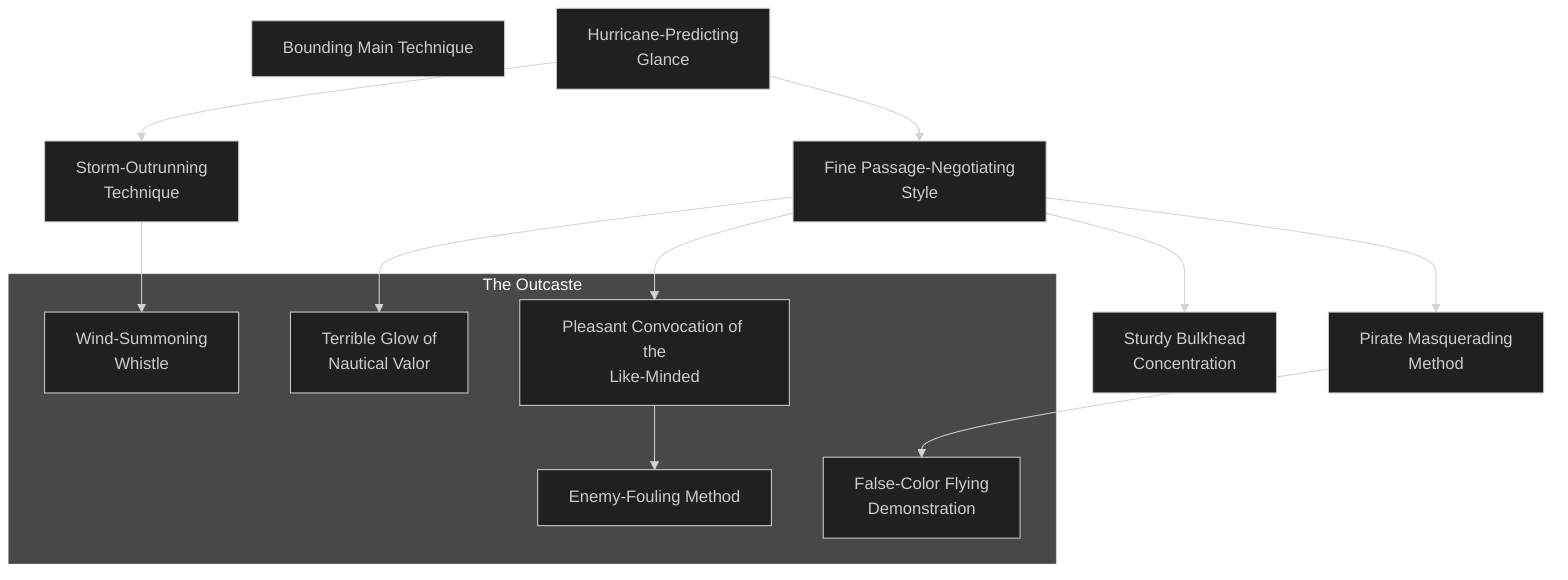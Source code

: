 ---
config:
  theme: dark
---
flowchart TD

    bounding_main_technique[Bounding Main Technique]
    click bounding_main_technique callback "
        Bounding Main Technique<br>
        <br>
        Cost: 5 motes<br>
        Duration: 1 hour<br>
        Type: Supplemental<br>
        Minimum Sail: 2<br>
        Minimum Essence: 1<br>
        Prerequisite Charms: None<br>
        <br>
        Dynasts attuned to Water can become some of the
        world's greatest sailors. The Charm makes every sailing
        task just a little bit easier: The wind doesn't die or shift at
        awkward moments, there always seems to be a current in
        the desirable direction, and crewmembers do their jobs
        with skill and efficiency.<br>
        In game terms, every two successes rolled with this
        Charm (rounded up) cancel out one difficulty penalty
        from a Sail-based feat. Thus, if the Storyteller rules that
        threading the narrow, stormy Straits of Hell normally
        would be difficulty 3, one or two successes with this Charm
        would reduce the difficulty to 2, and three or four successes
        would reduce the task to normal difficulty. The player
        must still make Ability rolls and gain at least a simple
        success for tasks, but does not suffer penalties for adverse
        conditions.<br>
        Multiple characters cannot add together successes
        rolled for this Charm. Only the roll with the greatest
        number of successes counts. For instance, if two characters
        both use Bounding Main Technique and one rolls two
        successes while the other rolls three, only the second
        character's Charm has any effect.<br>
        Cascade Charms:<br>
        • A more powerful version of this Charm extends
        over multiple ships, at least if they stay fairly close together.<br>
        • A more skilled and powerful sailor could reverse this
        Charm and use it against an enemy, adding difficulty
        penalties for any sailing task. On the high sea, this merely
        hinders a ship— it doesn't move as quickly, the crew seems
        clumsy and stupid, and so on. Moderately risky tasks (such
        as sailing a narrow passage between rocky shoals) can
        become incredibly dangerous.
        "

    hurricane_predicting_glance[Hurricane-Predicting<br>Glance]
    click hurricane_predicting_glance callback "
        Hurricane-Predicting Glance<br>
        <br>
        Cost: 1 mote<br>
        Duration: Instant<br>
        Type: Simple<br>
        Minimum Sail: 2<br>
        Minimum Essence: 1<br>
        Prerequisite Charms: None<br>
        <br>
        With a look at the sky, the Exalted can predict the
        weather for the next day or so; his empathy with the
        currents of the ocean and air give him real prescience
        regarding the weather. The Charm will fail if the local
        weather is changing in response to a magical event or
        sorcery; this Charm only describes to the character
        what the natural weather will be if nothing unusual
        takes place. Perceptive Dragon-Blooded can sometimes
        use this Charm to predict events other than the
        weather: If, for instance, Admiral Potan's fleet is pre-
        paring to sail on a rebellious prefecture as soon as a
        storm breaks, the user of this Charm can predict
        exactly when they will set sail. And impossibly heavy
        clouds appearing out of clear blue skies might be a
        harbinger of an impending volcanic eruption. This
        Charm only works when the character is on the water;
        it fails when the Exalted's feet are on land.
        "

    storm_outrunning_technique[Storm-Outrunning<br>Technique]
    hurricane_predicting_glance --> storm_outrunning_technique
    click storm_outrunning_technique callback "
        Storm-Outrunning Technique<br>
        <br>
        Cost: 3 motes<br>
        Duration: One scene<br>
        Type: Simple<br>
        Minimum Sail: 3<br>
        Minimum Essence: 2<br>
        Prerequisite Charms: Hurricane-Predicting Glance<br>
        <br>
        When time is of the essence and getting a ship into
        safe harbor is more important than the crew's rest and
        safety, a captain or pilot with Storm-Outrunning Technique
        is essential to survival and success. This Charm
        allows a ship's officer to double that ship's rate of
        movement for the current scene. This may enable a
        small ship to beat an enemy fleet to a friendly port,
        giving the city some warning; it may let a ship beat a
        storm to safety; or it may let a crew of merchants beat
        a rival to a choice port. To activate the Charm, the
        Exalt need only spend the necessary Essence. The
        greatly increased speed may require one or more Sail
        rolls, especially if the ship cruises through hazardous
        waters at double normal velocity. Also, note that if
        this Charm is used from the deck of a becalmed sailing
        ship it will have no effect, as a speed of zero, when
        doubled, remains zero.
        "

    fine_passage_negotiating_style[Fine Passage-Negotiating<br>Style]
    hurricane_predicting_glance --> fine_passage_negotiating_style
    click fine_passage_negotiating_style callback "
        Fine Passage-Negotiating Style<br>
        <br>
        Cost: 3 motes<br>
        Duration: One scene<br>
        Type: Reflexive<br>
        Minimum Sail: 4<br>
        Minimum Essence: 2<br>
        Prerequisite Charms: Hurricane Predicting Glance<br>
        <br>
        The finest captains and pilots can thread their ships
        through the most dangerous patches of sea, avoiding
        submerged hazards with flair and panache. This Charm is
        the source of more than one pilot's reputation. With it, an
        Exalt gains an instinctive knowledge of any submerged
        hazards within five miles of the ship's current location, as
        well as the prevailing current, danger spots and safe channels
        in the same radius. The net effect of this knowledge is
        that the pilot's Sail dice pool improves by three dice for the
        remainder of the scene for the purpose of avoiding hazards.
        This Charm does not directly protect the ship from such
        hazards: If the pilot makes a bad mistake, the hull might
        still be rent asunder. It also does not give its user any special
        awareness of the activities of other characters: It cannot
        point out an ambush in a narrow passage or the impending
        arrival of an enemy vessel.
        "

    sturdy_bulkhead_concentration[Sturdy Bulkhead<br>Concentration]
    fine_passage_negotiating_style --> sturdy_bulkhead_concentration
    click sturdy_bulkhead_concentration callback "
        Sturdy Bulkhead Concentration<br>
        <br>
        Cost: 3 motes<br>
        Duration: One scene<br>
        Type: Simple<br>
        Minimum Sail: 4<br>
        Minimum Essence: 3<br>
        Prerequisite Charms: Fine Passage Negotiating Style<br>
        <br>
        A Charm favored by Wood-aspected sailors, Sturdy
        Bulkhead Concentration enhances the strength of a ship's
        hull without making it heavier. When this Charm is
        active, the hull gains three additional health levels and 2
        additional soak. The benefit only remains as long as the
        Exalted who activated the Charm remains aboard the
        vessel. To activate the Charm, the character needs only to
        spend the necessary Essence while aboard the ship.
        "

    pirate_masquerading_method[Pirate Masquerading<br>Method]
    fine_passage_negotiating_style --> pirate_masquerading_method
    click pirate_masquerading_method callback "
        Pirate Masquerading Method<br>
        <br>
        Cost: 3 motes<br>
        Duration: One scene<br>
        Type: Simple<br>
        Minimum Sail: 5<br>
        Minimum Essence: 3<br>
        Prerequisite Charms: Fine Passage Negotiating Style<br>
        <br>
        Whenever a ship under the command of a Dragon-Blooded
        with this Charm comes into contact with hostile ships
        of any stripe, it is temporarily camouflaged as a ship of that
        allegiance: The ship appears to be a merchantman to those
        aboard merchantmen; it looks as a pirate ship does to pirates;
        and so on. The Charm is largely a visual illusion — the vessel's
        flag changes its appearance, and the crew appears, from a
        distance, to be the appropriate sort of crew for a ship of its type.
        The Charm does not change the line of the ship itself, so one
        cannot, for instance, hide an imperial dreadnought among
        fishing smacks and expect to go unnoticed. The Charm also
        fails should any viewer set foot upon the ship; visitors and
        raiders see the ship as it really is, once they are aboard it.
        "

    subgraph The Outcaste
        wind_summoning_whistle[Wind-Summoning<br>Whistle]
        click wind_summoning_whistle callback "
            Wind-Summoning Whistle<br>
            <br>
            Cost: 5 motes<br>
            Duration: One scene<br>
            Type: Simple<br>
            Minimum Sail: 3<br>
            Minimum Essence: 3<br>
            Prerequisite Charms: Storm-Outrunning Technique<br>
            <br>
            By pursing her lips and whistling as she invokes this
            Charm, an Exalt can call the winds into the sails of her ship
            and escape from a dangerous situation — or hurl herself into
            battle. The wider the sails and the mightier the ship, the
            more winds are called, as the spirits of the air hasten to obey
            the Exalt, until the ship is moving at full speed in the desired
            direction. The winds are intensely localized and will affect
            other ships within a couple hundred meters of the Exalt's
            ship. However, they cannot be commanded to alter their
            direction once summoned. The ship may run before the
            wind or tack into it, but it cannot turn back on itself. The
            winds will cause the ship to move at its full rate of speed,
            depending on the type of ship, and will last for up to a scene.
            "

        terrible_glow_of_nautical_valor[Terrible Glow of<br>Nautical Valor]
        click terrible_glow_of_nautical_valor callback "
            Terrible Glow of Nautical Valor<br>
            <br>
            Cost: 3 motes, 1 Willpower<br>
            Duration: Instant<br>
            Type: Simple<br>
            Minimum Sail: 4<br>
            Minimum Essence: 3<br>
            Prerequisite Charms: Fine Passage Negotiating Style<br>
            <br>
            When this Charm is activated, all those who see the
            ship on which the Exalt stands perceive it as an awesome
            naval battleship, haloed with strange lights and manned by
            deadly warriors —even if it's a rickety old piece of wood held
            together by worn-out nails and crewed by the sweepings of
            the local port. While common sense cuts in a moment later
            and the ship is clearly visible as what it actually is, the players
            of all those who were looking at the ship when the Charm
            took effect must succeed in a reflexive Willpower roll for the
            characters to attack it. This Charm is normally used in order
            to gain the advantage of surprise. A wise captain can have
            half the enemy crew slaughtered before it manages to pull
            itself together and fight back.
            "

        pleasant_convocation_of_the_like_minded[Pleasant Convocation of the<br>Like-Minded]
        click pleasant_convocation_of_the_like_minded callback "
            Pleasant Convocation of the Like-Minded<br>
            <br>
            Cost: 5 motes, 1 Willpower<br>
            Duration: Instant<br>
            Type: Simple<br>
            Minimum Sail: 4<br>
            Minimum Essence: 3<br>
            Prerequisite Charms: Fine Passage Negotiating Style<br>
            <br>
            By spending 5 motes of Essence and invoking this
            Charm, an Exalt can whisper his name into the waves
            around his vessel, and it will be carried to all sea spirits,
            pelagials or other sentient inhabitants of the ocean within
            five miles of his ship. All those who have no particular and
            personal reason to hate that Exalt will be instinctively
            reminded of the power and authority of the Exalted and will
            travel to the vessel to pay their respects and to find out why
            the Exalt has declared his presence. Particularly powerful
            creatures or minor gods may send a representative rather
            than attend themselves. This Charm can be used while at
            port, but fewer creatures of the sea are likely to answer the
            summons. Any beings who will arrive do so within half an
            hour at the most. Their behavior and the length of time they
            remain depends upon the attitude or requests of the Exalt.
            "

        enemy_fouling_method[Enemy-Fouling Method]
        click enemy_fouling_method callback "
            Enemy-Fouling Method<br>
            <br>
            Cost: 5 motes<br>
            Duration: Instant<br>
            Type: Simple<br>
            Minimum Sail: 4<br>
            Minimum Essence: 3<br>
            Prerequisite Charms: Pleasant Convocation of the Like-Minded<br>
            <br>
            By invoking this Charm, the Exalt summons a great
            swarm of lampreys and similar clinging creatures, which
            adhere to the hull of the target ship, slowing it and possibly
            even causing it to founder if the weather conditions are
            exceptionally bad. The target ship, which must be within
            a mile of the Exalt, has its speed reduced by 10 percent for
            every mote of the Exalt's permanent Essence and will
            remain at this reduced speed until its hull is cleaned or for
            a week, whichever is sooner. This may require a formal dry-docking,
            if the crew has no facilities to do so at sea. This
            Charm fails to work on any ships whose hulls are crafted
            from the Five Magical Materials or other imperishable
            First Age materials, though the Essence is still lost, as such
            ships are of too noble a substance to be so fouled.
            "

        false_color_flying_demonstration[False-Color Flying<br>Demonstration]
        click false_color_flying_demonstration callback "
            False-Color Flying Demonstration<br>
            <br>
            Cost: 5 motes<br>
            Duration: One scene<br>
            Type: Simple<br>
            Minimum Sail: 5<br>
            Minimum Essence: 4<br>
            Prerequisite Charms: Pirate-Masquerading Method<br>
            <br>
            This Charm invokes the powers of the Exalted to
            disguise the ship, clothing it in the appearance of an ally —
            or even an enemy. When a ship with this Exalt on board
            flies the colors of a particular person or group and comes
            into contact with other ships, the Exalt's ship temporarily
            appears to be the ship of the captain who flies those colors
            or a typical ship of that group. This is a visual illusion and
            even goes so far as to alter the perceived lines of the ship
            if necessary, so that a warship may appear to be a slaver's
            dhow or even a common fishing vessel. The Charm fails
            the moment that any outsider sets foot on the ship or if any
            damage (such as that of a flaming arrow or a barrel of pitch)
            is done to it. It has no mechanical effects in terms of sailing
            speed, defense or anything else.
            "
    end
    storm_outrunning_technique --> wind_summoning_whistle
    fine_passage_negotiating_style --> terrible_glow_of_nautical_valor
    fine_passage_negotiating_style --> pleasant_convocation_of_the_like_minded
    pleasant_convocation_of_the_like_minded --> enemy_fouling_method
    pirate_masquerading_method --> false_color_flying_demonstration